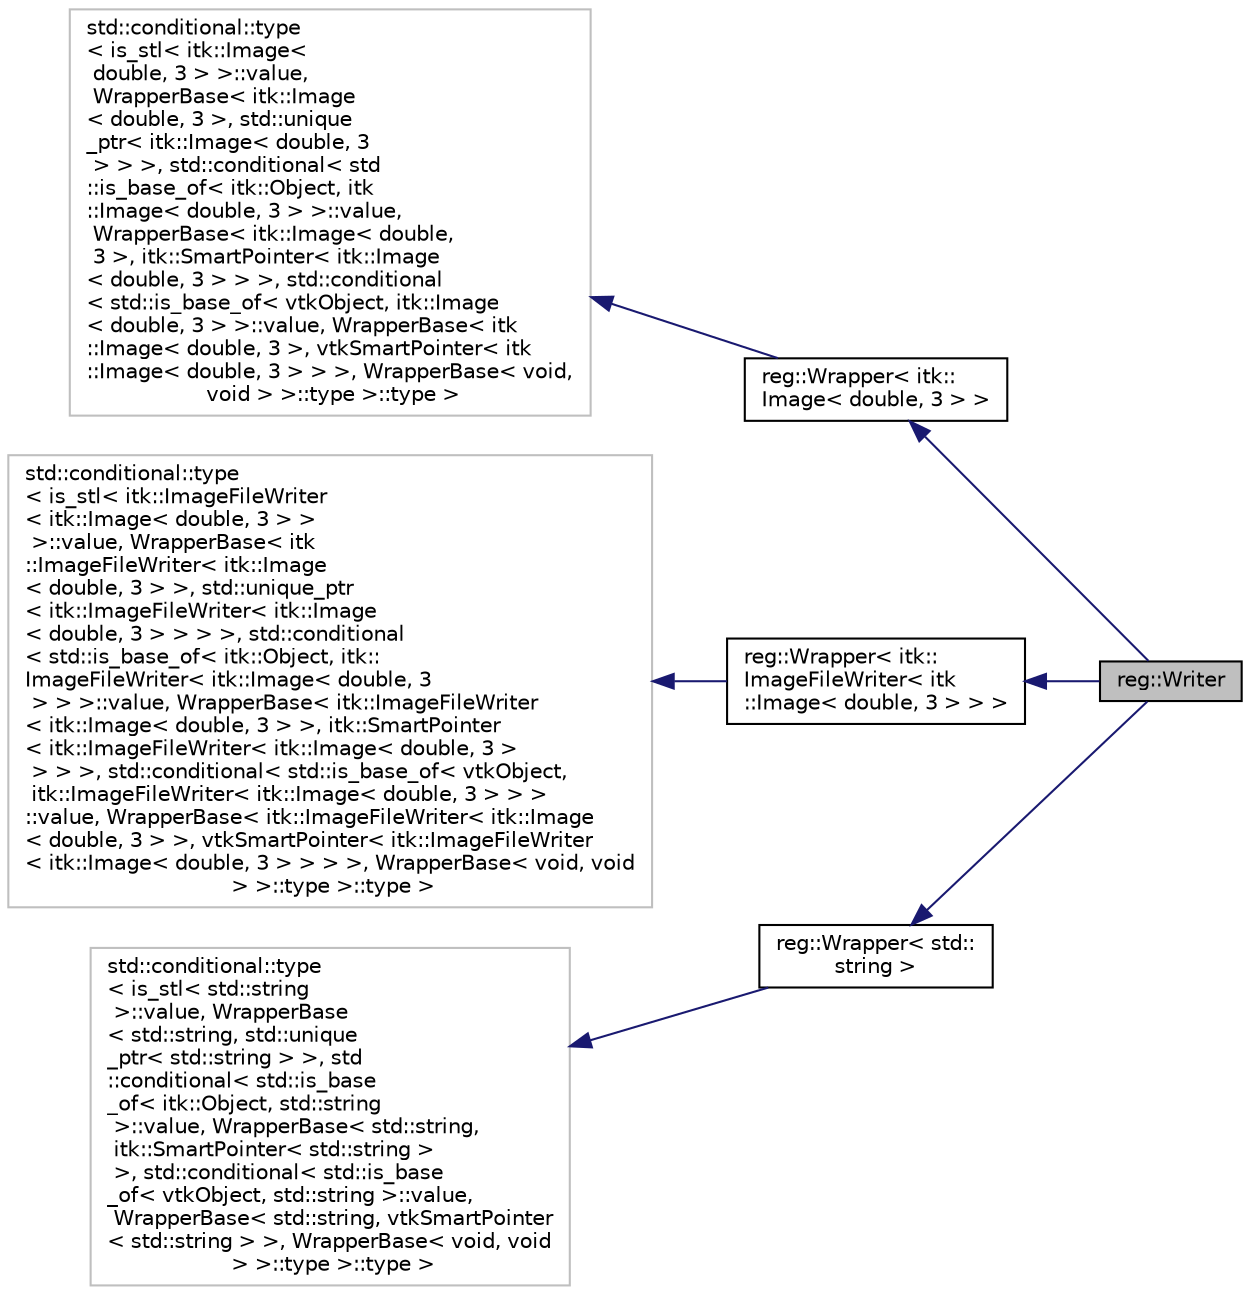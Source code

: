digraph "reg::Writer"
{
  edge [fontname="Helvetica",fontsize="10",labelfontname="Helvetica",labelfontsize="10"];
  node [fontname="Helvetica",fontsize="10",shape=record];
  rankdir="LR";
  Node7 [label="reg::Writer",height=0.2,width=0.4,color="black", fillcolor="grey75", style="filled", fontcolor="black"];
  Node8 -> Node7 [dir="back",color="midnightblue",fontsize="10",style="solid",fontname="Helvetica"];
  Node8 [label="reg::Wrapper\< itk::\lImage\< double, 3 \> \>",height=0.2,width=0.4,color="black", fillcolor="white", style="filled",URL="$structreg_1_1_wrapper.html"];
  Node9 -> Node8 [dir="back",color="midnightblue",fontsize="10",style="solid",fontname="Helvetica"];
  Node9 [label="std::conditional::type\l\< is_stl\< itk::Image\<\l double, 3 \> \>::value,\l WrapperBase\< itk::Image\l\< double, 3 \>, std::unique\l_ptr\< itk::Image\< double, 3\l \> \> \>, std::conditional\< std\l::is_base_of\< itk::Object, itk\l::Image\< double, 3 \> \>::value,\l WrapperBase\< itk::Image\< double,\l 3 \>, itk::SmartPointer\< itk::Image\l\< double, 3 \> \> \>, std::conditional\l\< std::is_base_of\< vtkObject, itk::Image\l\< double, 3 \> \>::value, WrapperBase\< itk\l::Image\< double, 3 \>, vtkSmartPointer\< itk\l::Image\< double, 3 \> \> \>, WrapperBase\< void,\l void \> \>::type \>::type \>",height=0.2,width=0.4,color="grey75", fillcolor="white", style="filled"];
  Node10 -> Node7 [dir="back",color="midnightblue",fontsize="10",style="solid",fontname="Helvetica"];
  Node10 [label="reg::Wrapper\< itk::\lImageFileWriter\< itk\l::Image\< double, 3 \> \> \>",height=0.2,width=0.4,color="black", fillcolor="white", style="filled",URL="$structreg_1_1_wrapper.html"];
  Node11 -> Node10 [dir="back",color="midnightblue",fontsize="10",style="solid",fontname="Helvetica"];
  Node11 [label="std::conditional::type\l\< is_stl\< itk::ImageFileWriter\l\< itk::Image\< double, 3 \> \>\l \>::value, WrapperBase\< itk\l::ImageFileWriter\< itk::Image\l\< double, 3 \> \>, std::unique_ptr\l\< itk::ImageFileWriter\< itk::Image\l\< double, 3 \> \> \> \>, std::conditional\l\< std::is_base_of\< itk::Object, itk::\lImageFileWriter\< itk::Image\< double, 3\l \> \> \>::value, WrapperBase\< itk::ImageFileWriter\l\< itk::Image\< double, 3 \> \>, itk::SmartPointer\l\< itk::ImageFileWriter\< itk::Image\< double, 3 \>\l \> \> \>, std::conditional\< std::is_base_of\< vtkObject,\l itk::ImageFileWriter\< itk::Image\< double, 3 \> \> \>\l::value, WrapperBase\< itk::ImageFileWriter\< itk::Image\l\< double, 3 \> \>, vtkSmartPointer\< itk::ImageFileWriter\l\< itk::Image\< double, 3 \> \> \> \>, WrapperBase\< void, void\l \> \>::type \>::type \>",height=0.2,width=0.4,color="grey75", fillcolor="white", style="filled"];
  Node12 -> Node7 [dir="back",color="midnightblue",fontsize="10",style="solid",fontname="Helvetica"];
  Node12 [label="reg::Wrapper\< std::\lstring \>",height=0.2,width=0.4,color="black", fillcolor="white", style="filled",URL="$structreg_1_1_wrapper.html"];
  Node13 -> Node12 [dir="back",color="midnightblue",fontsize="10",style="solid",fontname="Helvetica"];
  Node13 [label="std::conditional::type\l\< is_stl\< std::string\l \>::value, WrapperBase\l\< std::string, std::unique\l_ptr\< std::string \> \>, std\l::conditional\< std::is_base\l_of\< itk::Object, std::string\l \>::value, WrapperBase\< std::string,\l itk::SmartPointer\< std::string \>\l \>, std::conditional\< std::is_base\l_of\< vtkObject, std::string \>::value,\l WrapperBase\< std::string, vtkSmartPointer\l\< std::string \> \>, WrapperBase\< void, void\l \> \>::type \>::type \>",height=0.2,width=0.4,color="grey75", fillcolor="white", style="filled"];
}
